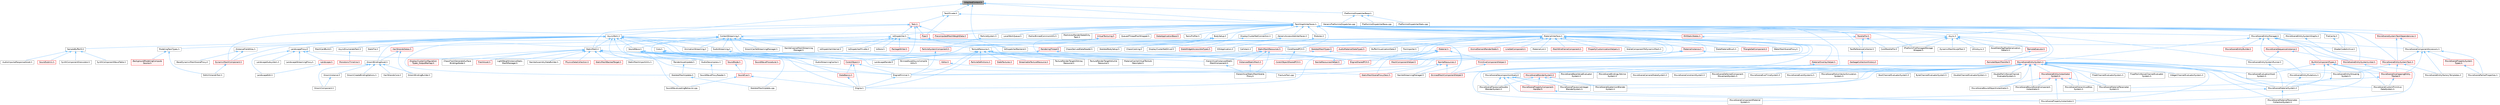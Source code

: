 digraph "InheritedContext.h"
{
 // INTERACTIVE_SVG=YES
 // LATEX_PDF_SIZE
  bgcolor="transparent";
  edge [fontname=Helvetica,fontsize=10,labelfontname=Helvetica,labelfontsize=10];
  node [fontname=Helvetica,fontsize=10,shape=box,height=0.2,width=0.4];
  Node1 [id="Node000001",label="InheritedContext.h",height=0.2,width=0.4,color="gray40", fillcolor="grey60", style="filled", fontcolor="black",tooltip=" "];
  Node1 -> Node2 [id="edge1_Node000001_Node000002",dir="back",color="steelblue1",style="solid",tooltip=" "];
  Node2 [id="Node000002",label="AsyncWork.h",height=0.2,width=0.4,color="grey40", fillcolor="white", style="filled",URL="$da/d9a/AsyncWork_8h.html",tooltip=" "];
  Node2 -> Node3 [id="edge2_Node000002_Node000003",dir="back",color="steelblue1",style="solid",tooltip=" "];
  Node3 [id="Node000003",label="AnimationStreaming.h",height=0.2,width=0.4,color="grey40", fillcolor="white", style="filled",URL="$d5/d44/AnimationStreaming_8h.html",tooltip=" "];
  Node2 -> Node4 [id="edge3_Node000002_Node000004",dir="back",color="steelblue1",style="solid",tooltip=" "];
  Node4 [id="Node000004",label="AsyncEnumerateTask.h",height=0.2,width=0.4,color="grey40", fillcolor="white", style="filled",URL="$d5/d71/AsyncEnumerateTask_8h.html",tooltip=" "];
  Node4 -> Node5 [id="edge4_Node000004_Node000005",dir="back",color="steelblue1",style="solid",tooltip=" "];
  Node5 [id="Node000005",label="MonotonicTimeline.h",height=0.2,width=0.4,color="red", fillcolor="#FFF0F0", style="filled",URL="$d9/dfd/MonotonicTimeline_8h.html",tooltip=" "];
  Node2 -> Node7 [id="edge5_Node000002_Node000007",dir="back",color="steelblue1",style="solid",tooltip=" "];
  Node7 [id="Node000007",label="AudioDecompress.h",height=0.2,width=0.4,color="grey40", fillcolor="white", style="filled",URL="$d9/dfd/AudioDecompress_8h.html",tooltip=" "];
  Node7 -> Node8 [id="edge6_Node000007_Node000008",dir="back",color="steelblue1",style="solid",tooltip=" "];
  Node8 [id="Node000008",label="SoundWaveProxyReader.h",height=0.2,width=0.4,color="grey40", fillcolor="white", style="filled",URL="$d1/d23/SoundWaveProxyReader_8h.html",tooltip=" "];
  Node2 -> Node9 [id="edge7_Node000002_Node000009",dir="back",color="steelblue1",style="solid",tooltip=" "];
  Node9 [id="Node000009",label="AudioStreaming.h",height=0.2,width=0.4,color="grey40", fillcolor="white", style="filled",URL="$db/d37/AudioStreaming_8h.html",tooltip=" "];
  Node9 -> Node10 [id="edge8_Node000009_Node000010",dir="back",color="steelblue1",style="solid",tooltip=" "];
  Node10 [id="Node000010",label="AudioStreamingCache.h",height=0.2,width=0.4,color="grey40", fillcolor="white", style="filled",URL="$d2/dc1/AudioStreamingCache_8h.html",tooltip=" "];
  Node2 -> Node10 [id="edge9_Node000002_Node000010",dir="back",color="steelblue1",style="solid",tooltip=" "];
  Node2 -> Node11 [id="edge10_Node000002_Node000011",dir="back",color="steelblue1",style="solid",tooltip=" "];
  Node11 [id="Node000011",label="Core.h",height=0.2,width=0.4,color="grey40", fillcolor="white", style="filled",URL="$d6/dd7/Core_8h.html",tooltip=" "];
  Node11 -> Node12 [id="edge11_Node000011_Node000012",dir="back",color="steelblue1",style="solid",tooltip=" "];
  Node12 [id="Node000012",label="CoreUObject.h",height=0.2,width=0.4,color="red", fillcolor="#FFF0F0", style="filled",URL="$d0/ded/CoreUObject_8h.html",tooltip=" "];
  Node12 -> Node13 [id="edge12_Node000012_Node000013",dir="back",color="steelblue1",style="solid",tooltip=" "];
  Node13 [id="Node000013",label="Engine.h",height=0.2,width=0.4,color="grey40", fillcolor="white", style="filled",URL="$d1/d34/Public_2Engine_8h.html",tooltip=" "];
  Node12 -> Node14 [id="edge13_Node000012_Node000014",dir="back",color="steelblue1",style="solid",tooltip=" "];
  Node14 [id="Node000014",label="EngineMinimal.h",height=0.2,width=0.4,color="grey40", fillcolor="white", style="filled",URL="$d0/d2c/EngineMinimal_8h.html",tooltip=" "];
  Node14 -> Node13 [id="edge14_Node000014_Node000013",dir="back",color="steelblue1",style="solid",tooltip=" "];
  Node12 -> Node15 [id="edge15_Node000012_Node000015",dir="back",color="steelblue1",style="solid",tooltip=" "];
  Node15 [id="Node000015",label="SlateBasics.h",height=0.2,width=0.4,color="red", fillcolor="#FFF0F0", style="filled",URL="$da/d2f/SlateBasics_8h.html",tooltip=" "];
  Node15 -> Node13 [id="edge16_Node000015_Node000013",dir="back",color="steelblue1",style="solid",tooltip=" "];
  Node11 -> Node13 [id="edge17_Node000011_Node000013",dir="back",color="steelblue1",style="solid",tooltip=" "];
  Node11 -> Node15 [id="edge18_Node000011_Node000015",dir="back",color="steelblue1",style="solid",tooltip=" "];
  Node2 -> Node20 [id="edge19_Node000002_Node000020",dir="back",color="steelblue1",style="solid",tooltip=" "];
  Node20 [id="Node000020",label="CoreSharedPCH.h",height=0.2,width=0.4,color="grey40", fillcolor="white", style="filled",URL="$d8/de5/CoreSharedPCH_8h.html",tooltip=" "];
  Node20 -> Node21 [id="edge20_Node000020_Node000021",dir="back",color="steelblue1",style="solid",tooltip=" "];
  Node21 [id="Node000021",label="CoreUObjectSharedPCH.h",height=0.2,width=0.4,color="red", fillcolor="#FFF0F0", style="filled",URL="$de/d2f/CoreUObjectSharedPCH_8h.html",tooltip=" "];
  Node2 -> Node25 [id="edge21_Node000002_Node000025",dir="back",color="steelblue1",style="solid",tooltip=" "];
  Node25 [id="Node000025",label="DistanceFieldAtlas.h",height=0.2,width=0.4,color="grey40", fillcolor="white", style="filled",URL="$df/def/DistanceFieldAtlas_8h.html",tooltip=" "];
  Node25 -> Node26 [id="edge22_Node000025_Node000026",dir="back",color="steelblue1",style="solid",tooltip=" "];
  Node26 [id="Node000026",label="BaseDynamicMeshSceneProxy.h",height=0.2,width=0.4,color="grey40", fillcolor="white", style="filled",URL="$d2/dee/BaseDynamicMeshSceneProxy_8h.html",tooltip=" "];
  Node25 -> Node27 [id="edge23_Node000025_Node000027",dir="back",color="steelblue1",style="solid",tooltip=" "];
  Node27 [id="Node000027",label="DynamicMeshComponent.h",height=0.2,width=0.4,color="red", fillcolor="#FFF0F0", style="filled",URL="$d8/d66/DynamicMeshComponent_8h.html",tooltip=" "];
  Node27 -> Node37 [id="edge24_Node000027_Node000037",dir="back",color="steelblue1",style="solid",tooltip=" "];
  Node37 [id="Node000037",label="EditUVIslandsTool.h",height=0.2,width=0.4,color="grey40", fillcolor="white", style="filled",URL="$d0/de4/EditUVIslandsTool_8h.html",tooltip=" "];
  Node2 -> Node99 [id="edge25_Node000002_Node000099",dir="back",color="steelblue1",style="solid",tooltip=" "];
  Node99 [id="Node000099",label="GroomBindingAsset.h",height=0.2,width=0.4,color="grey40", fillcolor="white", style="filled",URL="$de/d26/GroomBindingAsset_8h.html",tooltip=" "];
  Node99 -> Node100 [id="edge26_Node000099_Node000100",dir="back",color="steelblue1",style="solid",tooltip=" "];
  Node100 [id="Node000100",label="GroomBindingBuilder.h",height=0.2,width=0.4,color="grey40", fillcolor="white", style="filled",URL="$d2/d2f/GroomBindingBuilder_8h.html",tooltip=" "];
  Node99 -> Node101 [id="edge27_Node000099_Node000101",dir="back",color="steelblue1",style="solid",tooltip=" "];
  Node101 [id="Node000101",label="GroomComponent.h",height=0.2,width=0.4,color="grey40", fillcolor="white", style="filled",URL="$de/d2e/GroomComponent_8h.html",tooltip=" "];
  Node99 -> Node102 [id="edge28_Node000099_Node000102",dir="back",color="steelblue1",style="solid",tooltip=" "];
  Node102 [id="Node000102",label="GroomCreateBindingOptions.h",height=0.2,width=0.4,color="grey40", fillcolor="white", style="filled",URL="$d5/dba/GroomCreateBindingOptions_8h.html",tooltip=" "];
  Node99 -> Node103 [id="edge29_Node000099_Node000103",dir="back",color="steelblue1",style="solid",tooltip=" "];
  Node103 [id="Node000103",label="GroomInstance.h",height=0.2,width=0.4,color="grey40", fillcolor="white", style="filled",URL="$dd/d47/GroomInstance_8h.html",tooltip=" "];
  Node103 -> Node101 [id="edge30_Node000103_Node000101",dir="back",color="steelblue1",style="solid",tooltip=" "];
  Node99 -> Node104 [id="edge31_Node000099_Node000104",dir="back",color="steelblue1",style="solid",tooltip=" "];
  Node104 [id="Node000104",label="HairStrandsCore.h",height=0.2,width=0.4,color="grey40", fillcolor="white", style="filled",URL="$d7/def/HairStrandsCore_8h.html",tooltip=" "];
  Node2 -> Node105 [id="edge32_Node000002_Node000105",dir="back",color="steelblue1",style="solid",tooltip=" "];
  Node105 [id="Node000105",label="HierarchicalInstancedStatic\lMeshComponent.h",height=0.2,width=0.4,color="grey40", fillcolor="white", style="filled",URL="$d3/ddb/HierarchicalInstancedStaticMeshComponent_8h.html",tooltip=" "];
  Node105 -> Node106 [id="edge33_Node000105_Node000106",dir="back",color="steelblue1",style="solid",tooltip=" "];
  Node106 [id="Node000106",label="HierarchicalStaticMeshScene\lProxy.h",height=0.2,width=0.4,color="grey40", fillcolor="white", style="filled",URL="$d3/d4d/HierarchicalStaticMeshSceneProxy_8h.html",tooltip=" "];
  Node2 -> Node107 [id="edge34_Node000002_Node000107",dir="back",color="steelblue1",style="solid",tooltip=" "];
  Node107 [id="Node000107",label="LandscapeProxy.h",height=0.2,width=0.4,color="grey40", fillcolor="white", style="filled",URL="$db/dae/LandscapeProxy_8h.html",tooltip=" "];
  Node107 -> Node108 [id="edge35_Node000107_Node000108",dir="back",color="steelblue1",style="solid",tooltip=" "];
  Node108 [id="Node000108",label="Landscape.h",height=0.2,width=0.4,color="red", fillcolor="#FFF0F0", style="filled",URL="$d5/dd6/Landscape_8h.html",tooltip=" "];
  Node108 -> Node109 [id="edge36_Node000108_Node000109",dir="back",color="steelblue1",style="solid",tooltip=" "];
  Node109 [id="Node000109",label="LandscapeEdit.h",height=0.2,width=0.4,color="grey40", fillcolor="white", style="filled",URL="$df/d61/LandscapeEdit_8h.html",tooltip=" "];
  Node107 -> Node109 [id="edge37_Node000107_Node000109",dir="back",color="steelblue1",style="solid",tooltip=" "];
  Node107 -> Node114 [id="edge38_Node000107_Node000114",dir="back",color="steelblue1",style="solid",tooltip=" "];
  Node114 [id="Node000114",label="LandscapeRender.h",height=0.2,width=0.4,color="grey40", fillcolor="white", style="filled",URL="$df/d67/LandscapeRender_8h.html",tooltip=" "];
  Node107 -> Node115 [id="edge39_Node000107_Node000115",dir="back",color="steelblue1",style="solid",tooltip=" "];
  Node115 [id="Node000115",label="LandscapeStreamingProxy.h",height=0.2,width=0.4,color="grey40", fillcolor="white", style="filled",URL="$de/d5a/LandscapeStreamingProxy_8h.html",tooltip=" "];
  Node107 -> Node116 [id="edge40_Node000107_Node000116",dir="back",color="steelblue1",style="solid",tooltip=" "];
  Node116 [id="Node000116",label="LandscapeSubsystem.h",height=0.2,width=0.4,color="grey40", fillcolor="white", style="filled",URL="$d7/ddd/LandscapeSubsystem_8h.html",tooltip=" "];
  Node2 -> Node117 [id="edge41_Node000002_Node000117",dir="back",color="steelblue1",style="solid",tooltip=" "];
  Node117 [id="Node000117",label="MeshCardBuild.h",height=0.2,width=0.4,color="grey40", fillcolor="white", style="filled",URL="$d8/df6/MeshCardBuild_8h.html",tooltip=" "];
  Node2 -> Node118 [id="edge42_Node000002_Node000118",dir="back",color="steelblue1",style="solid",tooltip=" "];
  Node118 [id="Node000118",label="ModelingTaskTypes.h",height=0.2,width=0.4,color="grey40", fillcolor="white", style="filled",URL="$d0/dd2/ModelingTaskTypes_8h.html",tooltip=" "];
  Node118 -> Node119 [id="edge43_Node000118_Node000119",dir="back",color="steelblue1",style="solid",tooltip=" "];
  Node119 [id="Node000119",label="BackgroundModelingCompute\lSource.h",height=0.2,width=0.4,color="red", fillcolor="#FFF0F0", style="filled",URL="$d4/da3/BackgroundModelingComputeSource_8h.html",tooltip=" "];
  Node118 -> Node37 [id="edge44_Node000118_Node000037",dir="back",color="steelblue1",style="solid",tooltip=" "];
  Node2 -> Node120 [id="edge45_Node000002_Node000120",dir="back",color="steelblue1",style="solid",tooltip=" "];
  Node120 [id="Node000120",label="RenderAssetUpdate.h",height=0.2,width=0.4,color="grey40", fillcolor="white", style="filled",URL="$df/da4/RenderAssetUpdate_8h.html",tooltip=" "];
  Node120 -> Node121 [id="edge46_Node000120_Node000121",dir="back",color="steelblue1",style="solid",tooltip=" "];
  Node121 [id="Node000121",label="SkeletalMeshUpdate.h",height=0.2,width=0.4,color="grey40", fillcolor="white", style="filled",URL="$df/d79/SkeletalMeshUpdate_8h.html",tooltip=" "];
  Node121 -> Node122 [id="edge47_Node000121_Node000122",dir="back",color="steelblue1",style="solid",tooltip=" "];
  Node122 [id="Node000122",label="SkeletalMeshUpdate.cpp",height=0.2,width=0.4,color="grey40", fillcolor="white", style="filled",URL="$db/d45/SkeletalMeshUpdate_8cpp.html",tooltip=" "];
  Node2 -> Node123 [id="edge48_Node000002_Node000123",dir="back",color="steelblue1",style="solid",tooltip=" "];
  Node123 [id="Node000123",label="SampleBufferIO.h",height=0.2,width=0.4,color="grey40", fillcolor="white", style="filled",URL="$df/d39/SampleBufferIO_8h.html",tooltip=" "];
  Node123 -> Node124 [id="edge49_Node000123_Node000124",dir="back",color="steelblue1",style="solid",tooltip=" "];
  Node124 [id="Node000124",label="AudioImpulseResponseAsset.h",height=0.2,width=0.4,color="grey40", fillcolor="white", style="filled",URL="$d5/d37/AudioImpulseResponseAsset_8h.html",tooltip=" "];
  Node123 -> Node125 [id="edge50_Node000123_Node000125",dir="back",color="steelblue1",style="solid",tooltip=" "];
  Node125 [id="Node000125",label="SoundSubmix.h",height=0.2,width=0.4,color="red", fillcolor="#FFF0F0", style="filled",URL="$d9/db4/SoundSubmix_8h.html",tooltip=" "];
  Node123 -> Node135 [id="edge51_Node000123_Node000135",dir="back",color="steelblue1",style="solid",tooltip=" "];
  Node135 [id="Node000135",label="SynthComponentGranulator.h",height=0.2,width=0.4,color="grey40", fillcolor="white", style="filled",URL="$d0/d29/SynthComponentGranulator_8h.html",tooltip=" "];
  Node123 -> Node136 [id="edge52_Node000123_Node000136",dir="back",color="steelblue1",style="solid",tooltip=" "];
  Node136 [id="Node000136",label="SynthComponentWaveTable.h",height=0.2,width=0.4,color="grey40", fillcolor="white", style="filled",URL="$d5/d08/SynthComponentWaveTable_8h.html",tooltip=" "];
  Node2 -> Node137 [id="edge53_Node000002_Node000137",dir="back",color="steelblue1",style="solid",tooltip=" "];
  Node137 [id="Node000137",label="SkinnedAssetAsyncCompile\lUtils.h",height=0.2,width=0.4,color="grey40", fillcolor="white", style="filled",URL="$d0/dc7/SkinnedAssetAsyncCompileUtils_8h.html",tooltip=" "];
  Node2 -> Node138 [id="edge54_Node000002_Node000138",dir="back",color="steelblue1",style="solid",tooltip=" "];
  Node138 [id="Node000138",label="SoundWave.h",height=0.2,width=0.4,color="grey40", fillcolor="white", style="filled",URL="$d3/d6d/SoundWave_8h.html",tooltip=" "];
  Node138 -> Node7 [id="edge55_Node000138_Node000007",dir="back",color="steelblue1",style="solid",tooltip=" "];
  Node138 -> Node10 [id="edge56_Node000138_Node000010",dir="back",color="steelblue1",style="solid",tooltip=" "];
  Node138 -> Node14 [id="edge57_Node000138_Node000014",dir="back",color="steelblue1",style="solid",tooltip=" "];
  Node138 -> Node23 [id="edge58_Node000138_Node000023",dir="back",color="steelblue1",style="solid",tooltip=" "];
  Node23 [id="Node000023",label="EngineSharedPCH.h",height=0.2,width=0.4,color="red", fillcolor="#FFF0F0", style="filled",URL="$dc/dbb/EngineSharedPCH_8h.html",tooltip=" "];
  Node138 -> Node139 [id="edge59_Node000138_Node000139",dir="back",color="steelblue1",style="solid",tooltip=" "];
  Node139 [id="Node000139",label="SoundCue.h",height=0.2,width=0.4,color="red", fillcolor="#FFF0F0", style="filled",URL="$d8/d0b/SoundCue_8h.html",tooltip=" "];
  Node139 -> Node13 [id="edge60_Node000139_Node000013",dir="back",color="steelblue1",style="solid",tooltip=" "];
  Node139 -> Node141 [id="edge61_Node000139_Node000141",dir="back",color="steelblue1",style="solid",tooltip=" "];
  Node141 [id="Node000141",label="SoundWaveLoadingBehavior.cpp",height=0.2,width=0.4,color="grey40", fillcolor="white", style="filled",URL="$d7/d95/SoundWaveLoadingBehavior_8cpp.html",tooltip=" "];
  Node138 -> Node142 [id="edge62_Node000138_Node000142",dir="back",color="steelblue1",style="solid",tooltip=" "];
  Node142 [id="Node000142",label="SoundNode.h",height=0.2,width=0.4,color="red", fillcolor="#FFF0F0", style="filled",URL="$da/d8b/SoundNode_8h.html",tooltip=" "];
  Node142 -> Node139 [id="edge63_Node000142_Node000139",dir="back",color="steelblue1",style="solid",tooltip=" "];
  Node138 -> Node141 [id="edge64_Node000138_Node000141",dir="back",color="steelblue1",style="solid",tooltip=" "];
  Node138 -> Node166 [id="edge65_Node000138_Node000166",dir="back",color="steelblue1",style="solid",tooltip=" "];
  Node166 [id="Node000166",label="SoundWaveProcedural.h",height=0.2,width=0.4,color="red", fillcolor="#FFF0F0", style="filled",URL="$d8/d4f/SoundWaveProcedural_8h.html",tooltip=" "];
  Node2 -> Node172 [id="edge66_Node000002_Node000172",dir="back",color="steelblue1",style="solid",tooltip=" "];
  Node172 [id="Node000172",label="StaticMesh.h",height=0.2,width=0.4,color="grey40", fillcolor="white", style="filled",URL="$dc/d8f/StaticMesh_8h.html",tooltip=" "];
  Node172 -> Node173 [id="edge67_Node000172_Node000173",dir="back",color="steelblue1",style="solid",tooltip=" "];
  Node173 [id="Node000173",label="ChaosFleshGenerateSurface\lBindingsNode.h",height=0.2,width=0.4,color="grey40", fillcolor="white", style="filled",URL="$db/dca/ChaosFleshGenerateSurfaceBindingsNode_8h.html",tooltip=" "];
  Node172 -> Node174 [id="edge68_Node000172_Node000174",dir="back",color="steelblue1",style="solid",tooltip=" "];
  Node174 [id="Node000174",label="DisplayClusterConfiguration\lTypes_OutputRemap.h",height=0.2,width=0.4,color="red", fillcolor="#FFF0F0", style="filled",URL="$d9/d4f/DisplayClusterConfigurationTypes__OutputRemap_8h.html",tooltip=" "];
  Node172 -> Node185 [id="edge69_Node000172_Node000185",dir="back",color="steelblue1",style="solid",tooltip=" "];
  Node185 [id="Node000185",label="Editor.h",height=0.2,width=0.4,color="red", fillcolor="#FFF0F0", style="filled",URL="$de/d6e/Editor_8h.html",tooltip=" "];
  Node185 -> Node287 [id="edge70_Node000185_Node000287",dir="back",color="steelblue1",style="solid",tooltip=" "];
  Node287 [id="Node000287",label="FractureTool.cpp",height=0.2,width=0.4,color="grey40", fillcolor="white", style="filled",URL="$dc/d9a/FractureTool_8cpp.html",tooltip=" "];
  Node172 -> Node14 [id="edge71_Node000172_Node000014",dir="back",color="steelblue1",style="solid",tooltip=" "];
  Node172 -> Node23 [id="edge72_Node000172_Node000023",dir="back",color="steelblue1",style="solid",tooltip=" "];
  Node172 -> Node414 [id="edge73_Node000172_Node000414",dir="back",color="steelblue1",style="solid",tooltip=" "];
  Node414 [id="Node000414",label="FleshAsset.h",height=0.2,width=0.4,color="red", fillcolor="#FFF0F0", style="filled",URL="$d7/d5c/FleshAsset_8h.html",tooltip=" "];
  Node172 -> Node422 [id="edge74_Node000172_Node000422",dir="back",color="steelblue1",style="solid",tooltip=" "];
  Node422 [id="Node000422",label="InstancedStaticMesh.h",height=0.2,width=0.4,color="red", fillcolor="#FFF0F0", style="filled",URL="$dd/d89/InstancedStaticMesh_8h.html",tooltip=" "];
  Node422 -> Node106 [id="edge75_Node000422_Node000106",dir="back",color="steelblue1",style="solid",tooltip=" "];
  Node172 -> Node425 [id="edge76_Node000172_Node000425",dir="back",color="steelblue1",style="solid",tooltip=" "];
  Node425 [id="Node000425",label="LightWeightInstanceStatic\lMeshManager.h",height=0.2,width=0.4,color="grey40", fillcolor="white", style="filled",URL="$d4/d75/LightWeightInstanceStaticMeshManager_8h.html",tooltip=" "];
  Node172 -> Node426 [id="edge77_Node000172_Node000426",dir="back",color="steelblue1",style="solid",tooltip=" "];
  Node426 [id="Node000426",label="NaniteAssemblyDataBuilder.h",height=0.2,width=0.4,color="grey40", fillcolor="white", style="filled",URL="$d4/d5c/NaniteAssemblyDataBuilder_8h.html",tooltip=" "];
  Node172 -> Node427 [id="edge78_Node000172_Node000427",dir="back",color="steelblue1",style="solid",tooltip=" "];
  Node427 [id="Node000427",label="NaniteResourcesHelper.h",height=0.2,width=0.4,color="red", fillcolor="#FFF0F0", style="filled",URL="$dc/d48/NaniteResourcesHelper_8h.html",tooltip=" "];
  Node427 -> Node427 [id="edge79_Node000427_Node000427",dir="back",color="steelblue1",style="solid",tooltip=" "];
  Node172 -> Node429 [id="edge80_Node000172_Node000429",dir="back",color="steelblue1",style="solid",tooltip=" "];
  Node429 [id="Node000429",label="PhysicsDataCollection.h",height=0.2,width=0.4,color="red", fillcolor="#FFF0F0", style="filled",URL="$d0/de2/PhysicsDataCollection_8h.html",tooltip=" "];
  Node172 -> Node430 [id="edge81_Node000172_Node000430",dir="back",color="steelblue1",style="solid",tooltip=" "];
  Node430 [id="Node000430",label="StaticMeshBackedTarget.h",height=0.2,width=0.4,color="red", fillcolor="#FFF0F0", style="filled",URL="$db/d72/StaticMeshBackedTarget_8h.html",tooltip=" "];
  Node172 -> Node431 [id="edge82_Node000172_Node000431",dir="back",color="steelblue1",style="solid",tooltip=" "];
  Node431 [id="Node000431",label="StaticMeshImportUtils.h",height=0.2,width=0.4,color="grey40", fillcolor="white", style="filled",URL="$df/db9/StaticMeshImportUtils_8h.html",tooltip=" "];
  Node172 -> Node432 [id="edge83_Node000172_Node000432",dir="back",color="steelblue1",style="solid",tooltip=" "];
  Node432 [id="Node000432",label="StaticMeshSceneProxyDesc.h",height=0.2,width=0.4,color="red", fillcolor="#FFF0F0", style="filled",URL="$d0/d31/StaticMeshSceneProxyDesc_8h.html",tooltip=" "];
  Node2 -> Node434 [id="edge84_Node000002_Node000434",dir="back",color="steelblue1",style="solid",tooltip=" "];
  Node434 [id="Node000434",label="StatsFile.h",height=0.2,width=0.4,color="grey40", fillcolor="white", style="filled",URL="$d7/d3b/StatsFile_8h.html",tooltip=" "];
  Node2 -> Node435 [id="edge85_Node000002_Node000435",dir="back",color="steelblue1",style="solid",tooltip=" "];
  Node435 [id="Node000435",label="TextureResource.h",height=0.2,width=0.4,color="grey40", fillcolor="white", style="filled",URL="$dd/df3/TextureResource_8h.html",tooltip=" "];
  Node435 -> Node13 [id="edge86_Node000435_Node000013",dir="back",color="steelblue1",style="solid",tooltip=" "];
  Node435 -> Node14 [id="edge87_Node000435_Node000014",dir="back",color="steelblue1",style="solid",tooltip=" "];
  Node435 -> Node23 [id="edge88_Node000435_Node000023",dir="back",color="steelblue1",style="solid",tooltip=" "];
  Node435 -> Node436 [id="edge89_Node000435_Node000436",dir="back",color="steelblue1",style="solid",tooltip=" "];
  Node436 [id="Node000436",label="MaterialCacheVirtualTexture\lDescriptor.h",height=0.2,width=0.4,color="grey40", fillcolor="white", style="filled",URL="$d7/d4c/MaterialCacheVirtualTextureDescriptor_8h.html",tooltip=" "];
  Node435 -> Node437 [id="edge90_Node000435_Node000437",dir="back",color="steelblue1",style="solid",tooltip=" "];
  Node437 [id="Node000437",label="ParticleDefinitions.h",height=0.2,width=0.4,color="red", fillcolor="#FFF0F0", style="filled",URL="$db/dde/ParticleDefinitions_8h.html",tooltip=" "];
  Node435 -> Node438 [id="edge91_Node000435_Node000438",dir="back",color="steelblue1",style="solid",tooltip=" "];
  Node438 [id="Node000438",label="SlateTextures.h",height=0.2,width=0.4,color="red", fillcolor="#FFF0F0", style="filled",URL="$df/d06/SlateTextures_8h.html",tooltip=" "];
  Node435 -> Node442 [id="edge92_Node000435_Node000442",dir="back",color="steelblue1",style="solid",tooltip=" "];
  Node442 [id="Node000442",label="StreamableTextureResource.h",height=0.2,width=0.4,color="red", fillcolor="#FFF0F0", style="filled",URL="$dd/d72/StreamableTextureResource_8h.html",tooltip=" "];
  Node435 -> Node444 [id="edge93_Node000435_Node000444",dir="back",color="steelblue1",style="solid",tooltip=" "];
  Node444 [id="Node000444",label="TextureRenderTarget2DArray\lResource.h",height=0.2,width=0.4,color="grey40", fillcolor="white", style="filled",URL="$dc/df2/TextureRenderTarget2DArrayResource_8h.html",tooltip=" "];
  Node435 -> Node445 [id="edge94_Node000435_Node000445",dir="back",color="steelblue1",style="solid",tooltip=" "];
  Node445 [id="Node000445",label="TextureRenderTargetVolume\lResource.h",height=0.2,width=0.4,color="grey40", fillcolor="white", style="filled",URL="$d0/df7/TextureRenderTargetVolumeResource_8h.html",tooltip=" "];
  Node1 -> Node446 [id="edge95_Node000001_Node000446",dir="back",color="steelblue1",style="solid",tooltip=" "];
  Node446 [id="Node000446",label="IoDispatcherBackend.h",height=0.2,width=0.4,color="grey40", fillcolor="white", style="filled",URL="$d3/df3/IoDispatcherBackend_8h.html",tooltip=" "];
  Node1 -> Node447 [id="edge96_Node000001_Node000447",dir="back",color="steelblue1",style="solid",tooltip=" "];
  Node447 [id="Node000447",label="PlatformIoDispatcherBase.h",height=0.2,width=0.4,color="grey40", fillcolor="white", style="filled",URL="$d7/d2e/PlatformIoDispatcherBase_8h.html",tooltip=" "];
  Node447 -> Node448 [id="edge97_Node000447_Node000448",dir="back",color="steelblue1",style="solid",tooltip=" "];
  Node448 [id="Node000448",label="GenericPlatformIoDispatcher.cpp",height=0.2,width=0.4,color="grey40", fillcolor="white", style="filled",URL="$d3/d36/GenericPlatformIoDispatcher_8cpp.html",tooltip=" "];
  Node447 -> Node449 [id="edge98_Node000447_Node000449",dir="back",color="steelblue1",style="solid",tooltip=" "];
  Node449 [id="Node000449",label="PlatformIoDispatcherBase.cpp",height=0.2,width=0.4,color="grey40", fillcolor="white", style="filled",URL="$d6/dce/PlatformIoDispatcherBase_8cpp.html",tooltip=" "];
  Node447 -> Node450 [id="edge99_Node000447_Node000450",dir="back",color="steelblue1",style="solid",tooltip=" "];
  Node450 [id="Node000450",label="PlatformIoDispatcherStats.cpp",height=0.2,width=0.4,color="grey40", fillcolor="white", style="filled",URL="$df/d0f/PlatformIoDispatcherStats_8cpp.html",tooltip=" "];
  Node1 -> Node451 [id="edge100_Node000001_Node000451",dir="back",color="steelblue1",style="solid",tooltip=" "];
  Node451 [id="Node000451",label="TaskGraphInterfaces.h",height=0.2,width=0.4,color="grey40", fillcolor="white", style="filled",URL="$d2/d4c/TaskGraphInterfaces_8h.html",tooltip=" "];
  Node451 -> Node452 [id="edge101_Node000451_Node000452",dir="back",color="steelblue1",style="solid",tooltip=" "];
  Node452 [id="Node000452",label="Async.h",height=0.2,width=0.4,color="grey40", fillcolor="white", style="filled",URL="$d7/ddf/Async_8h.html",tooltip=" "];
  Node452 -> Node453 [id="edge102_Node000452_Node000453",dir="back",color="steelblue1",style="solid",tooltip=" "];
  Node453 [id="Node000453",label="AssetDataTagMapSerialization\lDetails.h",height=0.2,width=0.4,color="grey40", fillcolor="white", style="filled",URL="$d5/d67/AssetDataTagMapSerializationDetails_8h.html",tooltip=" "];
  Node452 -> Node12 [id="edge103_Node000452_Node000012",dir="back",color="steelblue1",style="solid",tooltip=" "];
  Node452 -> Node454 [id="edge104_Node000452_Node000454",dir="back",color="steelblue1",style="solid",tooltip=" "];
  Node454 [id="Node000454",label="CoroParallelFor.h",height=0.2,width=0.4,color="grey40", fillcolor="white", style="filled",URL="$d2/d05/CoroParallelFor_8h.html",tooltip=" "];
  Node452 -> Node455 [id="edge105_Node000452_Node000455",dir="back",color="steelblue1",style="solid",tooltip=" "];
  Node455 [id="Node000455",label="DynamicMeshSculptTool.h",height=0.2,width=0.4,color="grey40", fillcolor="white", style="filled",URL="$d6/d16/DynamicMeshSculptTool_8h.html",tooltip=" "];
  Node452 -> Node456 [id="edge106_Node000452_Node000456",dir="back",color="steelblue1",style="solid",tooltip=" "];
  Node456 [id="Node000456",label="IPlatformFileManagedStorage\lWrapper.h",height=0.2,width=0.4,color="grey40", fillcolor="white", style="filled",URL="$db/d2e/IPlatformFileManagedStorageWrapper_8h.html",tooltip=" "];
  Node452 -> Node457 [id="edge107_Node000452_Node000457",dir="back",color="steelblue1",style="solid",tooltip=" "];
  Node457 [id="Node000457",label="RemoteExecutor.h",height=0.2,width=0.4,color="red", fillcolor="#FFF0F0", style="filled",URL="$d4/dbc/RemoteExecutor_8h.html",tooltip=" "];
  Node457 -> Node458 [id="edge108_Node000457_Node000458",dir="back",color="steelblue1",style="solid",tooltip=" "];
  Node458 [id="Node000458",label="RemoteObjectTransfer.h",height=0.2,width=0.4,color="red", fillcolor="#FFF0F0", style="filled",URL="$df/d26/RemoteObjectTransfer_8h.html",tooltip=" "];
  Node452 -> Node458 [id="edge109_Node000452_Node000458",dir="back",color="steelblue1",style="solid",tooltip=" "];
  Node452 -> Node1219 [id="edge110_Node000452_Node001219",dir="back",color="steelblue1",style="solid",tooltip=" "];
  Node1219 [id="Node001219",label="UtilsAsync.h",height=0.2,width=0.4,color="grey40", fillcolor="white", style="filled",URL="$d2/d0c/UtilsAsync_8h.html",tooltip=" "];
  Node451 -> Node461 [id="edge111_Node000451_Node000461",dir="back",color="steelblue1",style="solid",tooltip=" "];
  Node461 [id="Node000461",label="BodySetup.h",height=0.2,width=0.4,color="grey40", fillcolor="white", style="filled",URL="$d8/d7b/BodySetup_8h.html",tooltip=" "];
  Node461 -> Node462 [id="edge112_Node000461_Node000462",dir="back",color="steelblue1",style="solid",tooltip=" "];
  Node462 [id="Node000462",label="ChaosCooking.h",height=0.2,width=0.4,color="grey40", fillcolor="white", style="filled",URL="$de/d88/ChaosCooking_8h.html",tooltip=" "];
  Node461 -> Node463 [id="edge113_Node000461_Node000463",dir="back",color="steelblue1",style="solid",tooltip=" "];
  Node463 [id="Node000463",label="ChaosDerivedDataReader.h",height=0.2,width=0.4,color="grey40", fillcolor="white", style="filled",URL="$de/d70/ChaosDerivedDataReader_8h.html",tooltip=" "];
  Node461 -> Node27 [id="edge114_Node000461_Node000027",dir="back",color="steelblue1",style="solid",tooltip=" "];
  Node461 -> Node464 [id="edge115_Node000461_Node000464",dir="back",color="steelblue1",style="solid",tooltip=" "];
  Node464 [id="Node000464",label="SkeletalBodySetup.h",height=0.2,width=0.4,color="grey40", fillcolor="white", style="filled",URL="$dc/dbc/SkeletalBodySetup_8h.html",tooltip=" "];
  Node451 -> Node462 [id="edge116_Node000451_Node000462",dir="back",color="steelblue1",style="solid",tooltip=" "];
  Node451 -> Node1220 [id="edge117_Node000451_Node001220",dir="back",color="steelblue1",style="solid",tooltip=" "];
  Node1220 [id="Node001220",label="ContentStreaming.h",height=0.2,width=0.4,color="grey40", fillcolor="white", style="filled",URL="$dd/d05/ContentStreaming_8h.html",tooltip=" "];
  Node1220 -> Node3 [id="edge118_Node001220_Node000003",dir="back",color="steelblue1",style="solid",tooltip=" "];
  Node1220 -> Node7 [id="edge119_Node001220_Node000007",dir="back",color="steelblue1",style="solid",tooltip=" "];
  Node1220 -> Node9 [id="edge120_Node001220_Node000009",dir="back",color="steelblue1",style="solid",tooltip=" "];
  Node1220 -> Node10 [id="edge121_Node001220_Node000010",dir="back",color="steelblue1",style="solid",tooltip=" "];
  Node1220 -> Node1221 [id="edge122_Node001220_Node001221",dir="back",color="steelblue1",style="solid",tooltip=" "];
  Node1221 [id="Node001221",label="GroomCacheStreamingManager.h",height=0.2,width=0.4,color="grey40", fillcolor="white", style="filled",URL="$d3/dcf/GroomCacheStreamingManager_8h.html",tooltip=" "];
  Node1220 -> Node1222 [id="edge123_Node001220_Node001222",dir="back",color="steelblue1",style="solid",tooltip=" "];
  Node1222 [id="Node001222",label="NaniteCoarseMeshStreaming\lManager.h",height=0.2,width=0.4,color="grey40", fillcolor="white", style="filled",URL="$d2/dd8/NaniteCoarseMeshStreamingManager_8h.html",tooltip=" "];
  Node1220 -> Node122 [id="edge124_Node001220_Node000122",dir="back",color="steelblue1",style="solid",tooltip=" "];
  Node1220 -> Node673 [id="edge125_Node001220_Node000673",dir="back",color="steelblue1",style="solid",tooltip=" "];
  Node673 [id="Node000673",label="SkinnedMeshComponentHelper.h",height=0.2,width=0.4,color="red", fillcolor="#FFF0F0", style="filled",URL="$db/d81/SkinnedMeshComponentHelper_8h.html",tooltip=" "];
  Node1220 -> Node138 [id="edge126_Node001220_Node000138",dir="back",color="steelblue1",style="solid",tooltip=" "];
  Node451 -> Node20 [id="edge127_Node000451_Node000020",dir="back",color="steelblue1",style="solid",tooltip=" "];
  Node451 -> Node178 [id="edge128_Node000451_Node000178",dir="back",color="steelblue1",style="solid",tooltip=" "];
  Node178 [id="Node000178",label="DisplayClusterNetConnection.h",height=0.2,width=0.4,color="grey40", fillcolor="white", style="filled",URL="$d0/df0/DisplayClusterNetConnection_8h.html",tooltip=" "];
  Node178 -> Node179 [id="edge129_Node000178_Node000179",dir="back",color="steelblue1",style="solid",tooltip=" "];
  Node179 [id="Node000179",label="DisplayClusterNetDriver.h",height=0.2,width=0.4,color="grey40", fillcolor="white", style="filled",URL="$db/de1/DisplayClusterNetDriver_8h.html",tooltip=" "];
  Node451 -> Node1223 [id="edge130_Node000451_Node001223",dir="back",color="steelblue1",style="solid",tooltip=" "];
  Node1223 [id="Node001223",label="FastReferenceCollector.h",height=0.2,width=0.4,color="grey40", fillcolor="white", style="filled",URL="$dd/d44/FastReferenceCollector_8h.html",tooltip=" "];
  Node1223 -> Node1224 [id="edge131_Node001223_Node001224",dir="back",color="steelblue1",style="solid",tooltip=" "];
  Node1224 [id="Node001224",label="GarbageCollectionHistory.h",height=0.2,width=0.4,color="red", fillcolor="#FFF0F0", style="filled",URL="$d5/dee/GarbageCollectionHistory_8h.html",tooltip=" "];
  Node451 -> Node1226 [id="edge132_Node000451_Node001226",dir="back",color="steelblue1",style="solid",tooltip=" "];
  Node1226 [id="Node001226",label="FileCache.h",height=0.2,width=0.4,color="grey40", fillcolor="white", style="filled",URL="$da/d07/FileCache_8h.html",tooltip=" "];
  Node1226 -> Node1227 [id="edge133_Node001226_Node001227",dir="back",color="steelblue1",style="solid",tooltip=" "];
  Node1227 [id="Node001227",label="ShaderCodeArchive.h",height=0.2,width=0.4,color="grey40", fillcolor="white", style="filled",URL="$d4/dfd/ShaderCodeArchive_8h.html",tooltip=" "];
  Node451 -> Node1228 [id="edge134_Node000451_Node001228",dir="back",color="steelblue1",style="solid",tooltip=" "];
  Node1228 [id="Node001228",label="GenericAccessibleInterfaces.h",height=0.2,width=0.4,color="grey40", fillcolor="white", style="filled",URL="$d9/dbb/GenericAccessibleInterfaces_8h.html",tooltip=" "];
  Node1228 -> Node1229 [id="edge135_Node001228_Node001229",dir="back",color="steelblue1",style="solid",tooltip=" "];
  Node1229 [id="Node001229",label="IOSApplication.h",height=0.2,width=0.4,color="grey40", fillcolor="white", style="filled",URL="$de/d94/IOSApplication_8h.html",tooltip=" "];
  Node1228 -> Node1230 [id="edge136_Node001228_Node001230",dir="back",color="steelblue1",style="solid",tooltip=" "];
  Node1230 [id="Node001230",label="SlateWidgetAccessibleTypes.h",height=0.2,width=0.4,color="red", fillcolor="#FFF0F0", style="filled",URL="$d2/dbd/SlateWidgetAccessibleTypes_8h.html",tooltip=" "];
  Node451 -> Node456 [id="edge137_Node000451_Node000456",dir="back",color="steelblue1",style="solid",tooltip=" "];
  Node451 -> Node1908 [id="edge138_Node000451_Node001908",dir="back",color="steelblue1",style="solid",tooltip=" "];
  Node1908 [id="Node001908",label="IoDispatcher.h",height=0.2,width=0.4,color="grey40", fillcolor="white", style="filled",URL="$d8/d3c/IoDispatcher_8h.html",tooltip=" "];
  Node1908 -> Node1909 [id="edge139_Node001908_Node001909",dir="back",color="steelblue1",style="solid",tooltip=" "];
  Node1909 [id="Node001909",label="HairStrandsDatas.h",height=0.2,width=0.4,color="red", fillcolor="#FFF0F0", style="filled",URL="$d6/daf/HairStrandsDatas_8h.html",tooltip=" "];
  Node1909 -> Node99 [id="edge140_Node001909_Node000099",dir="back",color="steelblue1",style="solid",tooltip=" "];
  Node1909 -> Node100 [id="edge141_Node001909_Node000100",dir="back",color="steelblue1",style="solid",tooltip=" "];
  Node1908 -> Node446 [id="edge142_Node001908_Node000446",dir="back",color="steelblue1",style="solid",tooltip=" "];
  Node1908 -> Node1921 [id="edge143_Node001908_Node001921",dir="back",color="steelblue1",style="solid",tooltip=" "];
  Node1921 [id="Node001921",label="IoDispatcherInternal.h",height=0.2,width=0.4,color="grey40", fillcolor="white", style="filled",URL="$da/dee/IoDispatcherInternal_8h.html",tooltip=" "];
  Node1908 -> Node1922 [id="edge144_Node001908_Node001922",dir="back",color="steelblue1",style="solid",tooltip=" "];
  Node1922 [id="Node001922",label="IoDispatcherPrivate.h",height=0.2,width=0.4,color="grey40", fillcolor="white", style="filled",URL="$d3/dea/IoDispatcherPrivate_8h.html",tooltip=" "];
  Node1908 -> Node1923 [id="edge145_Node001908_Node001923",dir="back",color="steelblue1",style="solid",tooltip=" "];
  Node1923 [id="Node001923",label="IoStore.h",height=0.2,width=0.4,color="grey40", fillcolor="white", style="filled",URL="$d5/d52/IoStore_8h.html",tooltip=" "];
  Node1908 -> Node963 [id="edge146_Node001908_Node000963",dir="back",color="steelblue1",style="solid",tooltip=" "];
  Node963 [id="Node000963",label="NaniteStreamingManager.h",height=0.2,width=0.4,color="grey40", fillcolor="white", style="filled",URL="$d2/d3f/NaniteStreamingManager_8h.html",tooltip=" "];
  Node1908 -> Node1924 [id="edge147_Node001908_Node001924",dir="back",color="steelblue1",style="solid",tooltip=" "];
  Node1924 [id="Node001924",label="PackageWriter.h",height=0.2,width=0.4,color="red", fillcolor="#FFF0F0", style="filled",URL="$d4/d04/PackageWriter_8h.html",tooltip=" "];
  Node1908 -> Node1227 [id="edge148_Node001908_Node001227",dir="back",color="steelblue1",style="solid",tooltip=" "];
  Node1908 -> Node121 [id="edge149_Node001908_Node000121",dir="back",color="steelblue1",style="solid",tooltip=" "];
  Node451 -> Node1930 [id="edge150_Node000451_Node001930",dir="back",color="steelblue1",style="solid",tooltip=" "];
  Node1930 [id="Node001930",label="LocalWorkQueue.h",height=0.2,width=0.4,color="grey40", fillcolor="white", style="filled",URL="$d7/d67/LocalWorkQueue_8h.html",tooltip=" "];
  Node451 -> Node1931 [id="edge151_Node000451_Node001931",dir="back",color="steelblue1",style="solid",tooltip=" "];
  Node1931 [id="Node001931",label="MallocBinnedCommonUtils.h",height=0.2,width=0.4,color="grey40", fillcolor="white", style="filled",URL="$dc/ded/MallocBinnedCommonUtils_8h.html",tooltip=" "];
  Node451 -> Node1932 [id="edge152_Node000451_Node001932",dir="back",color="steelblue1",style="solid",tooltip=" "];
  Node1932 [id="Node001932",label="MarkActorRenderStateDirty\lTask.h",height=0.2,width=0.4,color="grey40", fillcolor="white", style="filled",URL="$d0/d61/MarkActorRenderStateDirtyTask_8h.html",tooltip=" "];
  Node451 -> Node1933 [id="edge153_Node000451_Node001933",dir="back",color="steelblue1",style="solid",tooltip=" "];
  Node1933 [id="Node001933",label="MaterialInterface.h",height=0.2,width=0.4,color="grey40", fillcolor="white", style="filled",URL="$de/daa/MaterialInterface_8h.html",tooltip=" "];
  Node1933 -> Node1934 [id="edge154_Node001933_Node001934",dir="back",color="steelblue1",style="solid",tooltip=" "];
  Node1934 [id="Node001934",label="AudioMaterialSlateTypes.h",height=0.2,width=0.4,color="red", fillcolor="#FFF0F0", style="filled",URL="$d3/d2d/AudioMaterialSlateTypes_8h.html",tooltip=" "];
  Node1933 -> Node1941 [id="edge155_Node001933_Node001941",dir="back",color="steelblue1",style="solid",tooltip=" "];
  Node1941 [id="Node001941",label="BufferVisualizationData.h",height=0.2,width=0.4,color="grey40", fillcolor="white", style="filled",URL="$df/df1/BufferVisualizationData_8h.html",tooltip=" "];
  Node1933 -> Node13 [id="edge156_Node001933_Node000013",dir="back",color="steelblue1",style="solid",tooltip=" "];
  Node1933 -> Node23 [id="edge157_Node001933_Node000023",dir="back",color="steelblue1",style="solid",tooltip=" "];
  Node1933 -> Node1942 [id="edge158_Node001933_Node001942",dir="back",color="steelblue1",style="solid",tooltip=" "];
  Node1942 [id="Node001942",label="FbxImporter.h",height=0.2,width=0.4,color="grey40", fillcolor="white", style="filled",URL="$d4/dfb/FbxImporter_8h.html",tooltip=" "];
  Node1933 -> Node287 [id="edge159_Node001933_Node000287",dir="back",color="steelblue1",style="solid",tooltip=" "];
  Node1933 -> Node1943 [id="edge160_Node001933_Node001943",dir="back",color="steelblue1",style="solid",tooltip=" "];
  Node1943 [id="Node001943",label="GizmoElementRenderState.h",height=0.2,width=0.4,color="red", fillcolor="#FFF0F0", style="filled",URL="$dd/def/GizmoElementRenderState_8h.html",tooltip=" "];
  Node1933 -> Node114 [id="edge161_Node001933_Node000114",dir="back",color="steelblue1",style="solid",tooltip=" "];
  Node1933 -> Node593 [id="edge162_Node001933_Node000593",dir="back",color="steelblue1",style="solid",tooltip=" "];
  Node593 [id="Node000593",label="LineSetComponent.h",height=0.2,width=0.4,color="red", fillcolor="#FFF0F0", style="filled",URL="$d7/d6b/LineSetComponent_8h.html",tooltip=" "];
  Node1933 -> Node805 [id="edge163_Node001933_Node000805",dir="back",color="steelblue1",style="solid",tooltip=" "];
  Node805 [id="Node000805",label="Material.h",height=0.2,width=0.4,color="red", fillcolor="#FFF0F0", style="filled",URL="$df/d12/Material_8h.html",tooltip=" "];
  Node805 -> Node14 [id="edge164_Node000805_Node000014",dir="back",color="steelblue1",style="solid",tooltip=" "];
  Node805 -> Node23 [id="edge165_Node000805_Node000023",dir="back",color="steelblue1",style="solid",tooltip=" "];
  Node805 -> Node422 [id="edge166_Node000805_Node000422",dir="back",color="steelblue1",style="solid",tooltip=" "];
  Node805 -> Node823 [id="edge167_Node000805_Node000823",dir="back",color="steelblue1",style="solid",tooltip=" "];
  Node823 [id="Node000823",label="MeshComponentHelper.h",height=0.2,width=0.4,color="red", fillcolor="#FFF0F0", style="filled",URL="$d3/de8/MeshComponentHelper_8h.html",tooltip=" "];
  Node805 -> Node427 [id="edge168_Node000805_Node000427",dir="back",color="steelblue1",style="solid",tooltip=" "];
  Node805 -> Node825 [id="edge169_Node000805_Node000825",dir="back",color="steelblue1",style="solid",tooltip=" "];
  Node825 [id="Node000825",label="PrimitiveComponentHelper.h",height=0.2,width=0.4,color="red", fillcolor="#FFF0F0", style="filled",URL="$d1/d08/PrimitiveComponentHelper_8h.html",tooltip=" "];
  Node825 -> Node673 [id="edge170_Node000825_Node000673",dir="back",color="steelblue1",style="solid",tooltip=" "];
  Node805 -> Node432 [id="edge171_Node000805_Node000432",dir="back",color="steelblue1",style="solid",tooltip=" "];
  Node1933 -> Node1944 [id="edge172_Node001933_Node001944",dir="back",color="steelblue1",style="solid",tooltip=" "];
  Node1944 [id="Node001944",label="MaterialInstance.h",height=0.2,width=0.4,color="red", fillcolor="#FFF0F0", style="filled",URL="$d7/d9c/MaterialInstance_8h.html",tooltip=" "];
  Node1944 -> Node14 [id="edge173_Node001944_Node000014",dir="back",color="steelblue1",style="solid",tooltip=" "];
  Node1944 -> Node23 [id="edge174_Node001944_Node000023",dir="back",color="steelblue1",style="solid",tooltip=" "];
  Node1944 -> Node1132 [id="edge175_Node001944_Node001132",dir="back",color="steelblue1",style="solid",tooltip=" "];
  Node1132 [id="Node001132",label="MovieSceneMaterialSystem.h",height=0.2,width=0.4,color="grey40", fillcolor="white", style="filled",URL="$d2/d2f/MovieSceneMaterialSystem_8h.html",tooltip=" "];
  Node1132 -> Node1128 [id="edge176_Node001132_Node001128",dir="back",color="steelblue1",style="solid",tooltip=" "];
  Node1128 [id="Node001128",label="MovieSceneComponentMaterial\lSystem.h",height=0.2,width=0.4,color="grey40", fillcolor="white", style="filled",URL="$d7/d7c/MovieSceneComponentMaterialSystem_8h.html",tooltip=" "];
  Node1132 -> Node1129 [id="edge177_Node001132_Node001129",dir="back",color="steelblue1",style="solid",tooltip=" "];
  Node1129 [id="Node001129",label="MovieSceneMaterialParameter\lCollectionSystem.h",height=0.2,width=0.4,color="grey40", fillcolor="white", style="filled",URL="$d4/d18/MovieSceneMaterialParameterCollectionSystem_8h.html",tooltip=" "];
  Node1933 -> Node1586 [id="edge178_Node001933_Node001586",dir="back",color="steelblue1",style="solid",tooltip=" "];
  Node1586 [id="Node001586",label="MaterialList.h",height=0.2,width=0.4,color="grey40", fillcolor="white", style="filled",URL="$df/d0c/MaterialList_8h.html",tooltip=" "];
  Node1933 -> Node1954 [id="edge179_Node001933_Node001954",dir="back",color="steelblue1",style="solid",tooltip=" "];
  Node1954 [id="Node001954",label="MaterialOverlayHelper.h",height=0.2,width=0.4,color="red", fillcolor="#FFF0F0", style="filled",URL="$d4/d43/MaterialOverlayHelper_8h.html",tooltip=" "];
  Node1954 -> Node673 [id="edge180_Node001954_Node000673",dir="back",color="steelblue1",style="solid",tooltip=" "];
  Node1933 -> Node823 [id="edge181_Node001933_Node000823",dir="back",color="steelblue1",style="solid",tooltip=" "];
  Node1933 -> Node596 [id="edge182_Node001933_Node000596",dir="back",color="steelblue1",style="solid",tooltip=" "];
  Node596 [id="Node000596",label="MeshWireframeComponent.h",height=0.2,width=0.4,color="red", fillcolor="#FFF0F0", style="filled",URL="$d7/d66/MeshWireframeComponent_8h.html",tooltip=" "];
  Node1933 -> Node961 [id="edge183_Node001933_Node000961",dir="back",color="steelblue1",style="solid",tooltip=" "];
  Node961 [id="Node000961",label="NaniteResources.h",height=0.2,width=0.4,color="red", fillcolor="#FFF0F0", style="filled",URL="$d7/d8b/NaniteResources_8h.html",tooltip=" "];
  Node961 -> Node963 [id="edge184_Node000961_Node000963",dir="back",color="steelblue1",style="solid",tooltip=" "];
  Node961 -> Node673 [id="edge185_Node000961_Node000673",dir="back",color="steelblue1",style="solid",tooltip=" "];
  Node961 -> Node432 [id="edge186_Node000961_Node000432",dir="back",color="steelblue1",style="solid",tooltip=" "];
  Node1933 -> Node427 [id="edge187_Node001933_Node000427",dir="back",color="steelblue1",style="solid",tooltip=" "];
  Node1933 -> Node713 [id="edge188_Node001933_Node000713",dir="back",color="steelblue1",style="solid",tooltip=" "];
  Node713 [id="Node000713",label="ParticleSystemComponent.h",height=0.2,width=0.4,color="red", fillcolor="#FFF0F0", style="filled",URL="$d4/d17/ParticleSystemComponent_8h.html",tooltip=" "];
  Node713 -> Node14 [id="edge189_Node000713_Node000014",dir="back",color="steelblue1",style="solid",tooltip=" "];
  Node1933 -> Node825 [id="edge190_Node001933_Node000825",dir="back",color="steelblue1",style="solid",tooltip=" "];
  Node1933 -> Node1497 [id="edge191_Node001933_Node001497",dir="back",color="steelblue1",style="solid",tooltip=" "];
  Node1497 [id="Node001497",label="PropertyCustomizationHelpers.h",height=0.2,width=0.4,color="red", fillcolor="#FFF0F0", style="filled",URL="$d7/dd0/PropertyCustomizationHelpers_8h.html",tooltip=" "];
  Node1933 -> Node1955 [id="edge192_Node001933_Node001955",dir="back",color="steelblue1",style="solid",tooltip=" "];
  Node1955 [id="Node001955",label="SceneComponentToDynamicMesh.h",height=0.2,width=0.4,color="grey40", fillcolor="white", style="filled",URL="$d2/dfd/SceneComponentToDynamicMesh_8h.html",tooltip=" "];
  Node1933 -> Node952 [id="edge193_Node001933_Node000952",dir="back",color="steelblue1",style="solid",tooltip=" "];
  Node952 [id="Node000952",label="SkeletalMeshTypes.h",height=0.2,width=0.4,color="red", fillcolor="#FFF0F0", style="filled",URL="$d5/d0c/SkeletalMeshTypes_8h.html",tooltip=" "];
  Node952 -> Node961 [id="edge194_Node000952_Node000961",dir="back",color="steelblue1",style="solid",tooltip=" "];
  Node952 -> Node137 [id="edge195_Node000952_Node000137",dir="back",color="steelblue1",style="solid",tooltip=" "];
  Node1933 -> Node673 [id="edge196_Node001933_Node000673",dir="back",color="steelblue1",style="solid",tooltip=" "];
  Node1933 -> Node1567 [id="edge197_Node001933_Node001567",dir="back",color="steelblue1",style="solid",tooltip=" "];
  Node1567 [id="Node001567",label="SlateMaterialBrush.h",height=0.2,width=0.4,color="grey40", fillcolor="white", style="filled",URL="$d0/d58/SlateMaterialBrush_8h.html",tooltip=" "];
  Node1933 -> Node689 [id="edge198_Node001933_Node000689",dir="back",color="steelblue1",style="solid",tooltip=" "];
  Node689 [id="Node000689",label="StaticMeshResources.h",height=0.2,width=0.4,color="red", fillcolor="#FFF0F0", style="filled",URL="$d0/db7/StaticMeshResources_8h.html",tooltip=" "];
  Node689 -> Node105 [id="edge199_Node000689_Node000105",dir="back",color="steelblue1",style="solid",tooltip=" "];
  Node689 -> Node106 [id="edge200_Node000689_Node000106",dir="back",color="steelblue1",style="solid",tooltip=" "];
  Node689 -> Node422 [id="edge201_Node000689_Node000422",dir="back",color="steelblue1",style="solid",tooltip=" "];
  Node689 -> Node114 [id="edge202_Node000689_Node000114",dir="back",color="steelblue1",style="solid",tooltip=" "];
  Node1933 -> Node700 [id="edge203_Node001933_Node000700",dir="back",color="steelblue1",style="solid",tooltip=" "];
  Node700 [id="Node000700",label="TriangleSetComponent.h",height=0.2,width=0.4,color="red", fillcolor="#FFF0F0", style="filled",URL="$d0/d95/TriangleSetComponent_8h.html",tooltip=" "];
  Node1933 -> Node1956 [id="edge204_Node001933_Node001956",dir="back",color="steelblue1",style="solid",tooltip=" "];
  Node1956 [id="Node001956",label="WaterMeshSceneProxy.h",height=0.2,width=0.4,color="grey40", fillcolor="white", style="filled",URL="$d2/d6c/WaterMeshSceneProxy_8h.html",tooltip=" "];
  Node451 -> Node1957 [id="edge205_Node000451_Node001957",dir="back",color="steelblue1",style="solid",tooltip=" "];
  Node1957 [id="Node001957",label="Modules.h",height=0.2,width=0.4,color="grey40", fillcolor="white", style="filled",URL="$dd/dc2/Modules_8h.html",tooltip=" "];
  Node1957 -> Node1958 [id="edge206_Node001957_Node001958",dir="back",color="steelblue1",style="solid",tooltip=" "];
  Node1958 [id="Node001958",label="Callstack.h",height=0.2,width=0.4,color="grey40", fillcolor="white", style="filled",URL="$df/d6a/Callstack_8h.html",tooltip=" "];
  Node451 -> Node1959 [id="edge207_Node000451_Node001959",dir="back",color="steelblue1",style="solid",tooltip=" "];
  Node1959 [id="Node001959",label="MovieSceneComponentAccessors.h",height=0.2,width=0.4,color="grey40", fillcolor="white", style="filled",URL="$db/d67/MovieSceneComponentAccessors_8h.html",tooltip=" "];
  Node1959 -> Node1960 [id="edge208_Node001959_Node001960",dir="back",color="steelblue1",style="solid",tooltip=" "];
  Node1960 [id="Node001960",label="MovieSceneEntityFactoryTemplates.h",height=0.2,width=0.4,color="grey40", fillcolor="white", style="filled",URL="$de/df8/MovieSceneEntityFactoryTemplates_8h.html",tooltip=" "];
  Node1959 -> Node1961 [id="edge209_Node001959_Node001961",dir="back",color="steelblue1",style="solid",tooltip=" "];
  Node1961 [id="Node001961",label="MovieSceneEntitySystemTask.h",height=0.2,width=0.4,color="red", fillcolor="#FFF0F0", style="filled",URL="$d5/dcb/MovieSceneEntitySystemTask_8h.html",tooltip=" "];
  Node1961 -> Node1960 [id="edge210_Node001961_Node001960",dir="back",color="steelblue1",style="solid",tooltip=" "];
  Node1961 -> Node1962 [id="edge211_Node001961_Node001962",dir="back",color="steelblue1",style="solid",tooltip=" "];
  Node1962 [id="Node001962",label="MovieSceneEntityGrouping\lSystem.h",height=0.2,width=0.4,color="grey40", fillcolor="white", style="filled",URL="$d6/dce/MovieSceneEntityGroupingSystem_8h.html",tooltip=" "];
  Node1962 -> Node1132 [id="edge212_Node001962_Node001132",dir="back",color="steelblue1",style="solid",tooltip=" "];
  Node1961 -> Node1120 [id="edge213_Node001961_Node001120",dir="back",color="steelblue1",style="solid",tooltip=" "];
  Node1120 [id="Node001120",label="MovieSceneOverlappingEntity\lTracker.h",height=0.2,width=0.4,color="red", fillcolor="#FFF0F0", style="filled",URL="$db/d41/MovieSceneOverlappingEntityTracker_8h.html",tooltip=" "];
  Node1120 -> Node1124 [id="edge214_Node001120_Node001124",dir="back",color="steelblue1",style="solid",tooltip=" "];
  Node1124 [id="Node001124",label="MovieSceneCustomPrimitive\lDataSystem.h",height=0.2,width=0.4,color="grey40", fillcolor="white", style="filled",URL="$d1/da0/MovieSceneCustomPrimitiveDataSystem_8h.html",tooltip=" "];
  Node1120 -> Node1126 [id="edge215_Node001120_Node001126",dir="back",color="steelblue1",style="solid",tooltip=" "];
  Node1126 [id="Node001126",label="MovieSceneMaterialParameter\lSystem.h",height=0.2,width=0.4,color="grey40", fillcolor="white", style="filled",URL="$d9/d38/MovieSceneMaterialParameterSystem_8h.html",tooltip=" "];
  Node1959 -> Node1120 [id="edge216_Node001959_Node001120",dir="back",color="steelblue1",style="solid",tooltip=" "];
  Node1959 -> Node1963 [id="edge217_Node001959_Node001963",dir="back",color="steelblue1",style="solid",tooltip=" "];
  Node1963 [id="Node001963",label="MovieScenePartialProperties.h",height=0.2,width=0.4,color="grey40", fillcolor="white", style="filled",URL="$d8/d3c/MovieScenePartialProperties_8h.html",tooltip=" "];
  Node1959 -> Node1964 [id="edge218_Node001959_Node001964",dir="back",color="steelblue1",style="solid",tooltip=" "];
  Node1964 [id="Node001964",label="MovieScenePropertySystem\lTypes.h",height=0.2,width=0.4,color="red", fillcolor="#FFF0F0", style="filled",URL="$d2/d09/MovieScenePropertySystemTypes_8h.html",tooltip=" "];
  Node1964 -> Node1963 [id="edge219_Node001964_Node001963",dir="back",color="steelblue1",style="solid",tooltip=" "];
  Node451 -> Node1982 [id="edge220_Node000451_Node001982",dir="back",color="steelblue1",style="solid",tooltip=" "];
  Node1982 [id="Node001982",label="MovieSceneDecompositionQuery.h",height=0.2,width=0.4,color="grey40", fillcolor="white", style="filled",URL="$dd/d7c/MovieSceneDecompositionQuery_8h.html",tooltip=" "];
  Node1982 -> Node1983 [id="edge221_Node001982_Node001983",dir="back",color="steelblue1",style="solid",tooltip=" "];
  Node1983 [id="Node001983",label="MovieScenePiecewiseDouble\lBlenderSystem.h",height=0.2,width=0.4,color="grey40", fillcolor="white", style="filled",URL="$d7/d54/MovieScenePiecewiseDoubleBlenderSystem_8h.html",tooltip=" "];
  Node1982 -> Node1984 [id="edge222_Node001982_Node001984",dir="back",color="steelblue1",style="solid",tooltip=" "];
  Node1984 [id="Node001984",label="MovieScenePiecewiseInteger\lBlenderSystem.h",height=0.2,width=0.4,color="grey40", fillcolor="white", style="filled",URL="$dc/df8/MovieScenePiecewiseIntegerBlenderSystem_8h.html",tooltip=" "];
  Node1982 -> Node1136 [id="edge223_Node001982_Node001136",dir="back",color="steelblue1",style="solid",tooltip=" "];
  Node1136 [id="Node001136",label="MovieScenePropertyComponent\lHandler.h",height=0.2,width=0.4,color="red", fillcolor="#FFF0F0", style="filled",URL="$d1/d1c/MovieScenePropertyComponentHandler_8h.html",tooltip=" "];
  Node1136 -> Node1137 [id="edge224_Node001136_Node001137",dir="back",color="steelblue1",style="solid",tooltip=" "];
  Node1137 [id="Node001137",label="MovieScenePropertyInstantiator.h",height=0.2,width=0.4,color="grey40", fillcolor="white", style="filled",URL="$d2/ddc/MovieScenePropertyInstantiator_8h.html",tooltip=" "];
  Node1982 -> Node1137 [id="edge225_Node001982_Node001137",dir="back",color="steelblue1",style="solid",tooltip=" "];
  Node1982 -> Node1985 [id="edge226_Node001982_Node001985",dir="back",color="steelblue1",style="solid",tooltip=" "];
  Node1985 [id="Node001985",label="MovieSceneQuaternionBlender\lSystem.h",height=0.2,width=0.4,color="grey40", fillcolor="white", style="filled",URL="$d8/d90/MovieSceneQuaternionBlenderSystem_8h.html",tooltip=" "];
  Node451 -> Node1986 [id="edge227_Node000451_Node001986",dir="back",color="steelblue1",style="solid",tooltip=" "];
  Node1986 [id="Node001986",label="MovieSceneEntityManager.h",height=0.2,width=0.4,color="grey40", fillcolor="white", style="filled",URL="$d5/d5b/MovieSceneEntityManager_8h.html",tooltip=" "];
  Node1986 -> Node1966 [id="edge228_Node001986_Node001966",dir="back",color="steelblue1",style="solid",tooltip=" "];
  Node1966 [id="Node001966",label="BuiltInComponentTypes.h",height=0.2,width=0.4,color="red", fillcolor="#FFF0F0", style="filled",URL="$dc/d94/BuiltInComponentTypes_8h.html",tooltip=" "];
  Node1966 -> Node1124 [id="edge229_Node001966_Node001124",dir="back",color="steelblue1",style="solid",tooltip=" "];
  Node1966 -> Node1962 [id="edge230_Node001966_Node001962",dir="back",color="steelblue1",style="solid",tooltip=" "];
  Node1966 -> Node1967 [id="edge231_Node001966_Node001967",dir="back",color="steelblue1",style="solid",tooltip=" "];
  Node1967 [id="Node001967",label="MovieSceneEvaluationHook\lSystem.h",height=0.2,width=0.4,color="grey40", fillcolor="white", style="filled",URL="$d1/d8b/MovieSceneEvaluationHookSystem_8h.html",tooltip=" "];
  Node1966 -> Node1129 [id="edge232_Node001966_Node001129",dir="back",color="steelblue1",style="solid",tooltip=" "];
  Node1966 -> Node1132 [id="edge233_Node001966_Node001132",dir="back",color="steelblue1",style="solid",tooltip=" "];
  Node1966 -> Node1120 [id="edge234_Node001966_Node001120",dir="back",color="steelblue1",style="solid",tooltip=" "];
  Node1966 -> Node1137 [id="edge235_Node001966_Node001137",dir="back",color="steelblue1",style="solid",tooltip=" "];
  Node1986 -> Node1959 [id="edge236_Node001986_Node001959",dir="back",color="steelblue1",style="solid",tooltip=" "];
  Node1986 -> Node1987 [id="edge237_Node001986_Node001987",dir="back",color="steelblue1",style="solid",tooltip=" "];
  Node1987 [id="Node001987",label="MovieSceneEntityBuilder.h",height=0.2,width=0.4,color="red", fillcolor="#FFF0F0", style="filled",URL="$d4/df8/MovieSceneEntityBuilder_8h.html",tooltip=" "];
  Node1986 -> Node2060 [id="edge238_Node001986_Node002060",dir="back",color="steelblue1",style="solid",tooltip=" "];
  Node2060 [id="Node002060",label="MovieSceneEntityMutations.h",height=0.2,width=0.4,color="grey40", fillcolor="white", style="filled",URL="$d1/da2/MovieSceneEntityMutations_8h.html",tooltip=" "];
  Node2060 -> Node1132 [id="edge239_Node002060_Node001132",dir="back",color="steelblue1",style="solid",tooltip=" "];
  Node1986 -> Node2061 [id="edge240_Node001986_Node002061",dir="back",color="steelblue1",style="solid",tooltip=" "];
  Node2061 [id="Node002061",label="MovieSceneEntitySystem.h",height=0.2,width=0.4,color="red", fillcolor="#FFF0F0", style="filled",URL="$dd/d4b/MovieSceneEntitySystem_8h.html",tooltip=" "];
  Node2061 -> Node2062 [id="edge241_Node002061_Node002062",dir="back",color="steelblue1",style="solid",tooltip=" "];
  Node2062 [id="Node002062",label="BoolChannelEvaluatorSystem.h",height=0.2,width=0.4,color="grey40", fillcolor="white", style="filled",URL="$d2/dac/BoolChannelEvaluatorSystem_8h.html",tooltip=" "];
  Node2061 -> Node2063 [id="edge242_Node002061_Node002063",dir="back",color="steelblue1",style="solid",tooltip=" "];
  Node2063 [id="Node002063",label="ByteChannelEvaluatorSystem.h",height=0.2,width=0.4,color="grey40", fillcolor="white", style="filled",URL="$d5/dd5/ByteChannelEvaluatorSystem_8h.html",tooltip=" "];
  Node2061 -> Node2064 [id="edge243_Node002061_Node002064",dir="back",color="steelblue1",style="solid",tooltip=" "];
  Node2064 [id="Node002064",label="DoubleChannelEvaluatorSystem.h",height=0.2,width=0.4,color="grey40", fillcolor="white", style="filled",URL="$d8/d79/DoubleChannelEvaluatorSystem_8h.html",tooltip=" "];
  Node2061 -> Node2065 [id="edge244_Node002061_Node002065",dir="back",color="steelblue1",style="solid",tooltip=" "];
  Node2065 [id="Node002065",label="DoublePerlinNoiseChannel\lEvaluatorSystem.h",height=0.2,width=0.4,color="grey40", fillcolor="white", style="filled",URL="$d8/d5f/DoublePerlinNoiseChannelEvaluatorSystem_8h.html",tooltip=" "];
  Node2061 -> Node2066 [id="edge245_Node002061_Node002066",dir="back",color="steelblue1",style="solid",tooltip=" "];
  Node2066 [id="Node002066",label="FloatChannelEvaluatorSystem.h",height=0.2,width=0.4,color="grey40", fillcolor="white", style="filled",URL="$db/dba/FloatChannelEvaluatorSystem_8h.html",tooltip=" "];
  Node2061 -> Node2067 [id="edge246_Node002061_Node002067",dir="back",color="steelblue1",style="solid",tooltip=" "];
  Node2067 [id="Node002067",label="FloatPerlinNoiseChannelEvaluator\lSystem.h",height=0.2,width=0.4,color="grey40", fillcolor="white", style="filled",URL="$d0/d11/FloatPerlinNoiseChannelEvaluatorSystem_8h.html",tooltip=" "];
  Node2061 -> Node2068 [id="edge247_Node002061_Node002068",dir="back",color="steelblue1",style="solid",tooltip=" "];
  Node2068 [id="Node002068",label="IntegerChannelEvaluatorSystem.h",height=0.2,width=0.4,color="grey40", fillcolor="white", style="filled",URL="$da/d31/IntegerChannelEvaluatorSystem_8h.html",tooltip=" "];
  Node2061 -> Node2069 [id="edge248_Node002061_Node002069",dir="back",color="steelblue1",style="solid",tooltip=" "];
  Node2069 [id="Node002069",label="MovieSceneBaseValueEvaluator\lSystem.h",height=0.2,width=0.4,color="grey40", fillcolor="white", style="filled",URL="$d6/dd9/MovieSceneBaseValueEvaluatorSystem_8h.html",tooltip=" "];
  Node2061 -> Node2070 [id="edge249_Node002061_Node002070",dir="back",color="steelblue1",style="solid",tooltip=" "];
  Node2070 [id="Node002070",label="MovieSceneBindingLifetime\lSystem.h",height=0.2,width=0.4,color="grey40", fillcolor="white", style="filled",URL="$dd/d01/MovieSceneBindingLifetimeSystem_8h.html",tooltip=" "];
  Node2061 -> Node2071 [id="edge250_Node002061_Node002071",dir="back",color="steelblue1",style="solid",tooltip=" "];
  Node2071 [id="Node002071",label="MovieSceneBlenderSystem.h",height=0.2,width=0.4,color="red", fillcolor="#FFF0F0", style="filled",URL="$d6/d7b/MovieSceneBlenderSystem_8h.html",tooltip=" "];
  Node2071 -> Node1983 [id="edge251_Node002071_Node001983",dir="back",color="steelblue1",style="solid",tooltip=" "];
  Node2071 -> Node1984 [id="edge252_Node002071_Node001984",dir="back",color="steelblue1",style="solid",tooltip=" "];
  Node2071 -> Node1136 [id="edge253_Node002071_Node001136",dir="back",color="steelblue1",style="solid",tooltip=" "];
  Node2071 -> Node1985 [id="edge254_Node002071_Node001985",dir="back",color="steelblue1",style="solid",tooltip=" "];
  Node2061 -> Node2020 [id="edge255_Node002061_Node002020",dir="back",color="steelblue1",style="solid",tooltip=" "];
  Node2020 [id="Node002020",label="MovieSceneBoundObjectInstantiator.h",height=0.2,width=0.4,color="grey40", fillcolor="white", style="filled",URL="$d2/d08/MovieSceneBoundObjectInstantiator_8h.html",tooltip=" "];
  Node2061 -> Node2021 [id="edge256_Node002061_Node002021",dir="back",color="steelblue1",style="solid",tooltip=" "];
  Node2021 [id="Node002021",label="MovieSceneBoundSceneComponent\lInstantiator.h",height=0.2,width=0.4,color="grey40", fillcolor="white", style="filled",URL="$d7/dae/MovieSceneBoundSceneComponentInstantiator_8h.html",tooltip=" "];
  Node2061 -> Node1119 [id="edge257_Node002061_Node001119",dir="back",color="steelblue1",style="solid",tooltip=" "];
  Node1119 [id="Node001119",label="MovieSceneCameraShakeSystem.h",height=0.2,width=0.4,color="grey40", fillcolor="white", style="filled",URL="$d2/dcc/MovieSceneCameraShakeSystem_8h.html",tooltip=" "];
  Node2061 -> Node1128 [id="edge258_Node002061_Node001128",dir="back",color="steelblue1",style="solid",tooltip=" "];
  Node2061 -> Node2072 [id="edge259_Node002061_Node002072",dir="back",color="steelblue1",style="solid",tooltip=" "];
  Node2072 [id="Node002072",label="MovieSceneConstraintSystem.h",height=0.2,width=0.4,color="grey40", fillcolor="white", style="filled",URL="$dc/d55/MovieSceneConstraintSystem_8h.html",tooltip=" "];
  Node2061 -> Node1124 [id="edge260_Node002061_Node001124",dir="back",color="steelblue1",style="solid",tooltip=" "];
  Node2061 -> Node2073 [id="edge261_Node002061_Node002073",dir="back",color="steelblue1",style="solid",tooltip=" "];
  Node2073 [id="Node002073",label="MovieSceneDeferredComponent\lMovementSystem.h",height=0.2,width=0.4,color="grey40", fillcolor="white", style="filled",URL="$d6/d9d/MovieSceneDeferredComponentMovementSystem_8h.html",tooltip=" "];
  Node2061 -> Node1962 [id="edge262_Node002061_Node001962",dir="back",color="steelblue1",style="solid",tooltip=" "];
  Node2061 -> Node2019 [id="edge263_Node002061_Node002019",dir="back",color="steelblue1",style="solid",tooltip=" "];
  Node2019 [id="Node002019",label="MovieSceneEntityInstantiator\lSystem.h",height=0.2,width=0.4,color="red", fillcolor="#FFF0F0", style="filled",URL="$d1/d77/MovieSceneEntityInstantiatorSystem_8h.html",tooltip=" "];
  Node2019 -> Node2020 [id="edge264_Node002019_Node002020",dir="back",color="steelblue1",style="solid",tooltip=" "];
  Node2019 -> Node2021 [id="edge265_Node002019_Node002021",dir="back",color="steelblue1",style="solid",tooltip=" "];
  Node2019 -> Node2022 [id="edge266_Node002019_Node002022",dir="back",color="steelblue1",style="solid",tooltip=" "];
  Node2022 [id="Node002022",label="MovieSceneHierarchicalBias\lSystem.h",height=0.2,width=0.4,color="grey40", fillcolor="white", style="filled",URL="$db/dbf/MovieSceneHierarchicalBiasSystem_8h.html",tooltip=" "];
  Node2019 -> Node1126 [id="edge267_Node002019_Node001126",dir="back",color="steelblue1",style="solid",tooltip=" "];
  Node2019 -> Node1137 [id="edge268_Node002019_Node001137",dir="back",color="steelblue1",style="solid",tooltip=" "];
  Node2061 -> Node2074 [id="edge269_Node002061_Node002074",dir="back",color="steelblue1",style="solid",tooltip=" "];
  Node2074 [id="Node002074",label="MovieSceneEvalTimeSystem.h",height=0.2,width=0.4,color="grey40", fillcolor="white", style="filled",URL="$de/da7/MovieSceneEvalTimeSystem_8h.html",tooltip=" "];
  Node2061 -> Node1967 [id="edge270_Node002061_Node001967",dir="back",color="steelblue1",style="solid",tooltip=" "];
  Node2061 -> Node2075 [id="edge271_Node002061_Node002075",dir="back",color="steelblue1",style="solid",tooltip=" "];
  Node2075 [id="Node002075",label="MovieSceneEventSystems.h",height=0.2,width=0.4,color="grey40", fillcolor="white", style="filled",URL="$d5/d15/MovieSceneEventSystems_8h.html",tooltip=" "];
  Node2061 -> Node2022 [id="edge272_Node002061_Node002022",dir="back",color="steelblue1",style="solid",tooltip=" "];
  Node2061 -> Node1129 [id="edge273_Node002061_Node001129",dir="back",color="steelblue1",style="solid",tooltip=" "];
  Node2061 -> Node1126 [id="edge274_Node002061_Node001126",dir="back",color="steelblue1",style="solid",tooltip=" "];
  Node2061 -> Node1132 [id="edge275_Node002061_Node001132",dir="back",color="steelblue1",style="solid",tooltip=" "];
  Node2061 -> Node2076 [id="edge276_Node002061_Node002076",dir="back",color="steelblue1",style="solid",tooltip=" "];
  Node2076 [id="Node002076",label="MovieSceneMotionVectorSimulation\lSystem.h",height=0.2,width=0.4,color="grey40", fillcolor="white", style="filled",URL="$d8/d92/MovieSceneMotionVectorSimulationSystem_8h.html",tooltip=" "];
  Node2061 -> Node1120 [id="edge277_Node002061_Node001120",dir="back",color="steelblue1",style="solid",tooltip=" "];
  Node2061 -> Node1983 [id="edge278_Node002061_Node001983",dir="back",color="steelblue1",style="solid",tooltip=" "];
  Node2061 -> Node1984 [id="edge279_Node002061_Node001984",dir="back",color="steelblue1",style="solid",tooltip=" "];
  Node2061 -> Node1137 [id="edge280_Node002061_Node001137",dir="back",color="steelblue1",style="solid",tooltip=" "];
  Node2061 -> Node1985 [id="edge281_Node002061_Node001985",dir="back",color="steelblue1",style="solid",tooltip=" "];
  Node1986 -> Node1087 [id="edge282_Node001986_Node001087",dir="back",color="steelblue1",style="solid",tooltip=" "];
  Node1087 [id="Node001087",label="MovieSceneEntitySystemLinker.h",height=0.2,width=0.4,color="red", fillcolor="#FFF0F0", style="filled",URL="$d9/d16/MovieSceneEntitySystemLinker_8h.html",tooltip=" "];
  Node1087 -> Node1120 [id="edge283_Node001087_Node001120",dir="back",color="steelblue1",style="solid",tooltip=" "];
  Node1986 -> Node1961 [id="edge284_Node001986_Node001961",dir="back",color="steelblue1",style="solid",tooltip=" "];
  Node1986 -> Node2015 [id="edge285_Node001986_Node002015",dir="back",color="steelblue1",style="solid",tooltip=" "];
  Node2015 [id="Node002015",label="MovieSceneSequenceInstance.h",height=0.2,width=0.4,color="red", fillcolor="#FFF0F0", style="filled",URL="$d1/d07/MovieSceneSequenceInstance_8h.html",tooltip=" "];
  Node2015 -> Node1087 [id="edge286_Node002015_Node001087",dir="back",color="steelblue1",style="solid",tooltip=" "];
  Node2015 -> Node2017 [id="edge287_Node002015_Node002017",dir="back",color="steelblue1",style="solid",tooltip=" "];
  Node2017 [id="Node002017",label="MovieSceneEntitySystemRunner.h",height=0.2,width=0.4,color="grey40", fillcolor="white", style="filled",URL="$d3/db8/MovieSceneEntitySystemRunner_8h.html",tooltip=" "];
  Node2017 -> Node1132 [id="edge288_Node002017_Node001132",dir="back",color="steelblue1",style="solid",tooltip=" "];
  Node451 -> Node2061 [id="edge289_Node000451_Node002061",dir="back",color="steelblue1",style="solid",tooltip=" "];
  Node451 -> Node2083 [id="edge290_Node000451_Node002083",dir="back",color="steelblue1",style="solid",tooltip=" "];
  Node2083 [id="Node002083",label="MovieSceneEntitySystemGraphs.h",height=0.2,width=0.4,color="grey40", fillcolor="white", style="filled",URL="$dd/ded/MovieSceneEntitySystemGraphs_8h.html",tooltip=" "];
  Node2083 -> Node1087 [id="edge291_Node002083_Node001087",dir="back",color="steelblue1",style="solid",tooltip=" "];
  Node451 -> Node1087 [id="edge292_Node000451_Node001087",dir="back",color="steelblue1",style="solid",tooltip=" "];
  Node451 -> Node2017 [id="edge293_Node000451_Node002017",dir="back",color="steelblue1",style="solid",tooltip=" "];
  Node451 -> Node1961 [id="edge294_Node000451_Node001961",dir="back",color="steelblue1",style="solid",tooltip=" "];
  Node451 -> Node2084 [id="edge295_Node000451_Node002084",dir="back",color="steelblue1",style="solid",tooltip=" "];
  Node2084 [id="Node002084",label="MovieSceneSystemTaskDependencies.h",height=0.2,width=0.4,color="red", fillcolor="#FFF0F0", style="filled",URL="$d5/d2b/MovieSceneSystemTaskDependencies_8h.html",tooltip=" "];
  Node2084 -> Node1959 [id="edge296_Node002084_Node001959",dir="back",color="steelblue1",style="solid",tooltip=" "];
  Node2084 -> Node1961 [id="edge297_Node002084_Node001961",dir="back",color="steelblue1",style="solid",tooltip=" "];
  Node451 -> Node2085 [id="edge298_Node000451_Node002085",dir="back",color="steelblue1",style="solid",tooltip=" "];
  Node2085 [id="Node002085",label="ParallelFor.h",height=0.2,width=0.4,color="red", fillcolor="#FFF0F0", style="filled",URL="$d2/da1/ParallelFor_8h.html",tooltip=" "];
  Node2085 -> Node20 [id="edge299_Node002085_Node000020",dir="back",color="steelblue1",style="solid",tooltip=" "];
  Node2085 -> Node454 [id="edge300_Node002085_Node000454",dir="back",color="steelblue1",style="solid",tooltip=" "];
  Node2085 -> Node1223 [id="edge301_Node002085_Node001223",dir="back",color="steelblue1",style="solid",tooltip=" "];
  Node451 -> Node2184 [id="edge302_Node000451_Node002184",dir="back",color="steelblue1",style="solid",tooltip=" "];
  Node2184 [id="Node002184",label="ParticleSystem.h",height=0.2,width=0.4,color="grey40", fillcolor="white", style="filled",URL="$d7/d33/ParticleSystem_8h.html",tooltip=" "];
  Node2184 -> Node713 [id="edge303_Node002184_Node000713",dir="back",color="steelblue1",style="solid",tooltip=" "];
  Node451 -> Node2185 [id="edge304_Node000451_Node002185",dir="back",color="steelblue1",style="solid",tooltip=" "];
  Node2185 [id="Node002185",label="PrecomputedMeshWeightData.h",height=0.2,width=0.4,color="red", fillcolor="#FFF0F0", style="filled",URL="$d7/def/PrecomputedMeshWeightData_8h.html",tooltip=" "];
  Node451 -> Node2187 [id="edge305_Node000451_Node002187",dir="back",color="steelblue1",style="solid",tooltip=" "];
  Node2187 [id="Node002187",label="QueuedThreadPoolWrapper.h",height=0.2,width=0.4,color="grey40", fillcolor="white", style="filled",URL="$dc/d5f/QueuedThreadPoolWrapper_8h.html",tooltip=" "];
  Node451 -> Node2188 [id="edge306_Node000451_Node002188",dir="back",color="steelblue1",style="solid",tooltip=" "];
  Node2188 [id="Node002188",label="RHIStaticStates.h",height=0.2,width=0.4,color="red", fillcolor="#FFF0F0", style="filled",URL="$d3/d2b/RHIStaticStates_8h.html",tooltip=" "];
  Node2188 -> Node23 [id="edge307_Node002188_Node000023",dir="back",color="steelblue1",style="solid",tooltip=" "];
  Node451 -> Node2190 [id="edge308_Node000451_Node002190",dir="back",color="steelblue1",style="solid",tooltip=" "];
  Node2190 [id="Node002190",label="RenderingThread.h",height=0.2,width=0.4,color="red", fillcolor="#FFF0F0", style="filled",URL="$dc/df7/RenderingThread_8h.html",tooltip=" "];
  Node2190 -> Node23 [id="edge309_Node002190_Node000023",dir="back",color="steelblue1",style="solid",tooltip=" "];
  Node2190 -> Node422 [id="edge310_Node002190_Node000422",dir="back",color="steelblue1",style="solid",tooltip=" "];
  Node2190 -> Node120 [id="edge311_Node002190_Node000120",dir="back",color="steelblue1",style="solid",tooltip=" "];
  Node451 -> Node1227 [id="edge312_Node000451_Node001227",dir="back",color="steelblue1",style="solid",tooltip=" "];
  Node451 -> Node2536 [id="edge313_Node000451_Node002536",dir="back",color="steelblue1",style="solid",tooltip=" "];
  Node2536 [id="Node002536",label="SlateApplicationBase.h",height=0.2,width=0.4,color="red", fillcolor="#FFF0F0", style="filled",URL="$d2/dfe/SlateApplicationBase_8h.html",tooltip=" "];
  Node451 -> Node2537 [id="edge314_Node000451_Node002537",dir="back",color="steelblue1",style="solid",tooltip=" "];
  Node2537 [id="Node002537",label="TasksProfiler.h",height=0.2,width=0.4,color="grey40", fillcolor="white", style="filled",URL="$d2/d50/TasksProfiler_8h.html",tooltip=" "];
  Node451 -> Node2538 [id="edge315_Node000451_Node002538",dir="back",color="steelblue1",style="solid",tooltip=" "];
  Node2538 [id="Node002538",label="VirtualTexturing.h",height=0.2,width=0.4,color="red", fillcolor="#FFF0F0", style="filled",URL="$da/da6/VirtualTexturing_8h.html",tooltip=" "];
  Node2538 -> Node436 [id="edge316_Node002538_Node000436",dir="back",color="steelblue1",style="solid",tooltip=" "];
  Node2538 -> Node435 [id="edge317_Node002538_Node000435",dir="back",color="steelblue1",style="solid",tooltip=" "];
  Node1 -> Node2542 [id="edge318_Node000001_Node002542",dir="back",color="steelblue1",style="solid",tooltip=" "];
  Node2542 [id="Node002542",label="TaskPrivate.h",height=0.2,width=0.4,color="grey40", fillcolor="white", style="filled",URL="$d0/d89/TaskPrivate_8h.html",tooltip=" "];
  Node2542 -> Node2543 [id="edge319_Node002542_Node002543",dir="back",color="steelblue1",style="solid",tooltip=" "];
  Node2543 [id="Node002543",label="Pipe.h",height=0.2,width=0.4,color="red", fillcolor="#FFF0F0", style="filled",URL="$d4/d5f/Pipe_8h.html",tooltip=" "];
  Node2543 -> Node2190 [id="edge320_Node002543_Node002190",dir="back",color="steelblue1",style="solid",tooltip=" "];
  Node2542 -> Node2554 [id="edge321_Node002542_Node002554",dir="back",color="steelblue1",style="solid",tooltip=" "];
  Node2554 [id="Node002554",label="Task.h",height=0.2,width=0.4,color="red", fillcolor="#FFF0F0", style="filled",URL="$db/d0e/Tasks_2Task_8h.html",tooltip=" "];
  Node2554 -> Node27 [id="edge322_Node002554_Node000027",dir="back",color="steelblue1",style="solid",tooltip=" "];
  Node2554 -> Node1908 [id="edge323_Node002554_Node001908",dir="back",color="steelblue1",style="solid",tooltip=" "];
  Node2554 -> Node114 [id="edge324_Node002554_Node000114",dir="back",color="steelblue1",style="solid",tooltip=" "];
  Node2554 -> Node2543 [id="edge325_Node002554_Node002543",dir="back",color="steelblue1",style="solid",tooltip=" "];
  Node2554 -> Node2185 [id="edge326_Node002554_Node002185",dir="back",color="steelblue1",style="solid",tooltip=" "];
  Node2554 -> Node172 [id="edge327_Node002554_Node000172",dir="back",color="steelblue1",style="solid",tooltip=" "];
  Node2542 -> Node451 [id="edge328_Node002542_Node000451",dir="back",color="steelblue1",style="solid",tooltip=" "];
}
